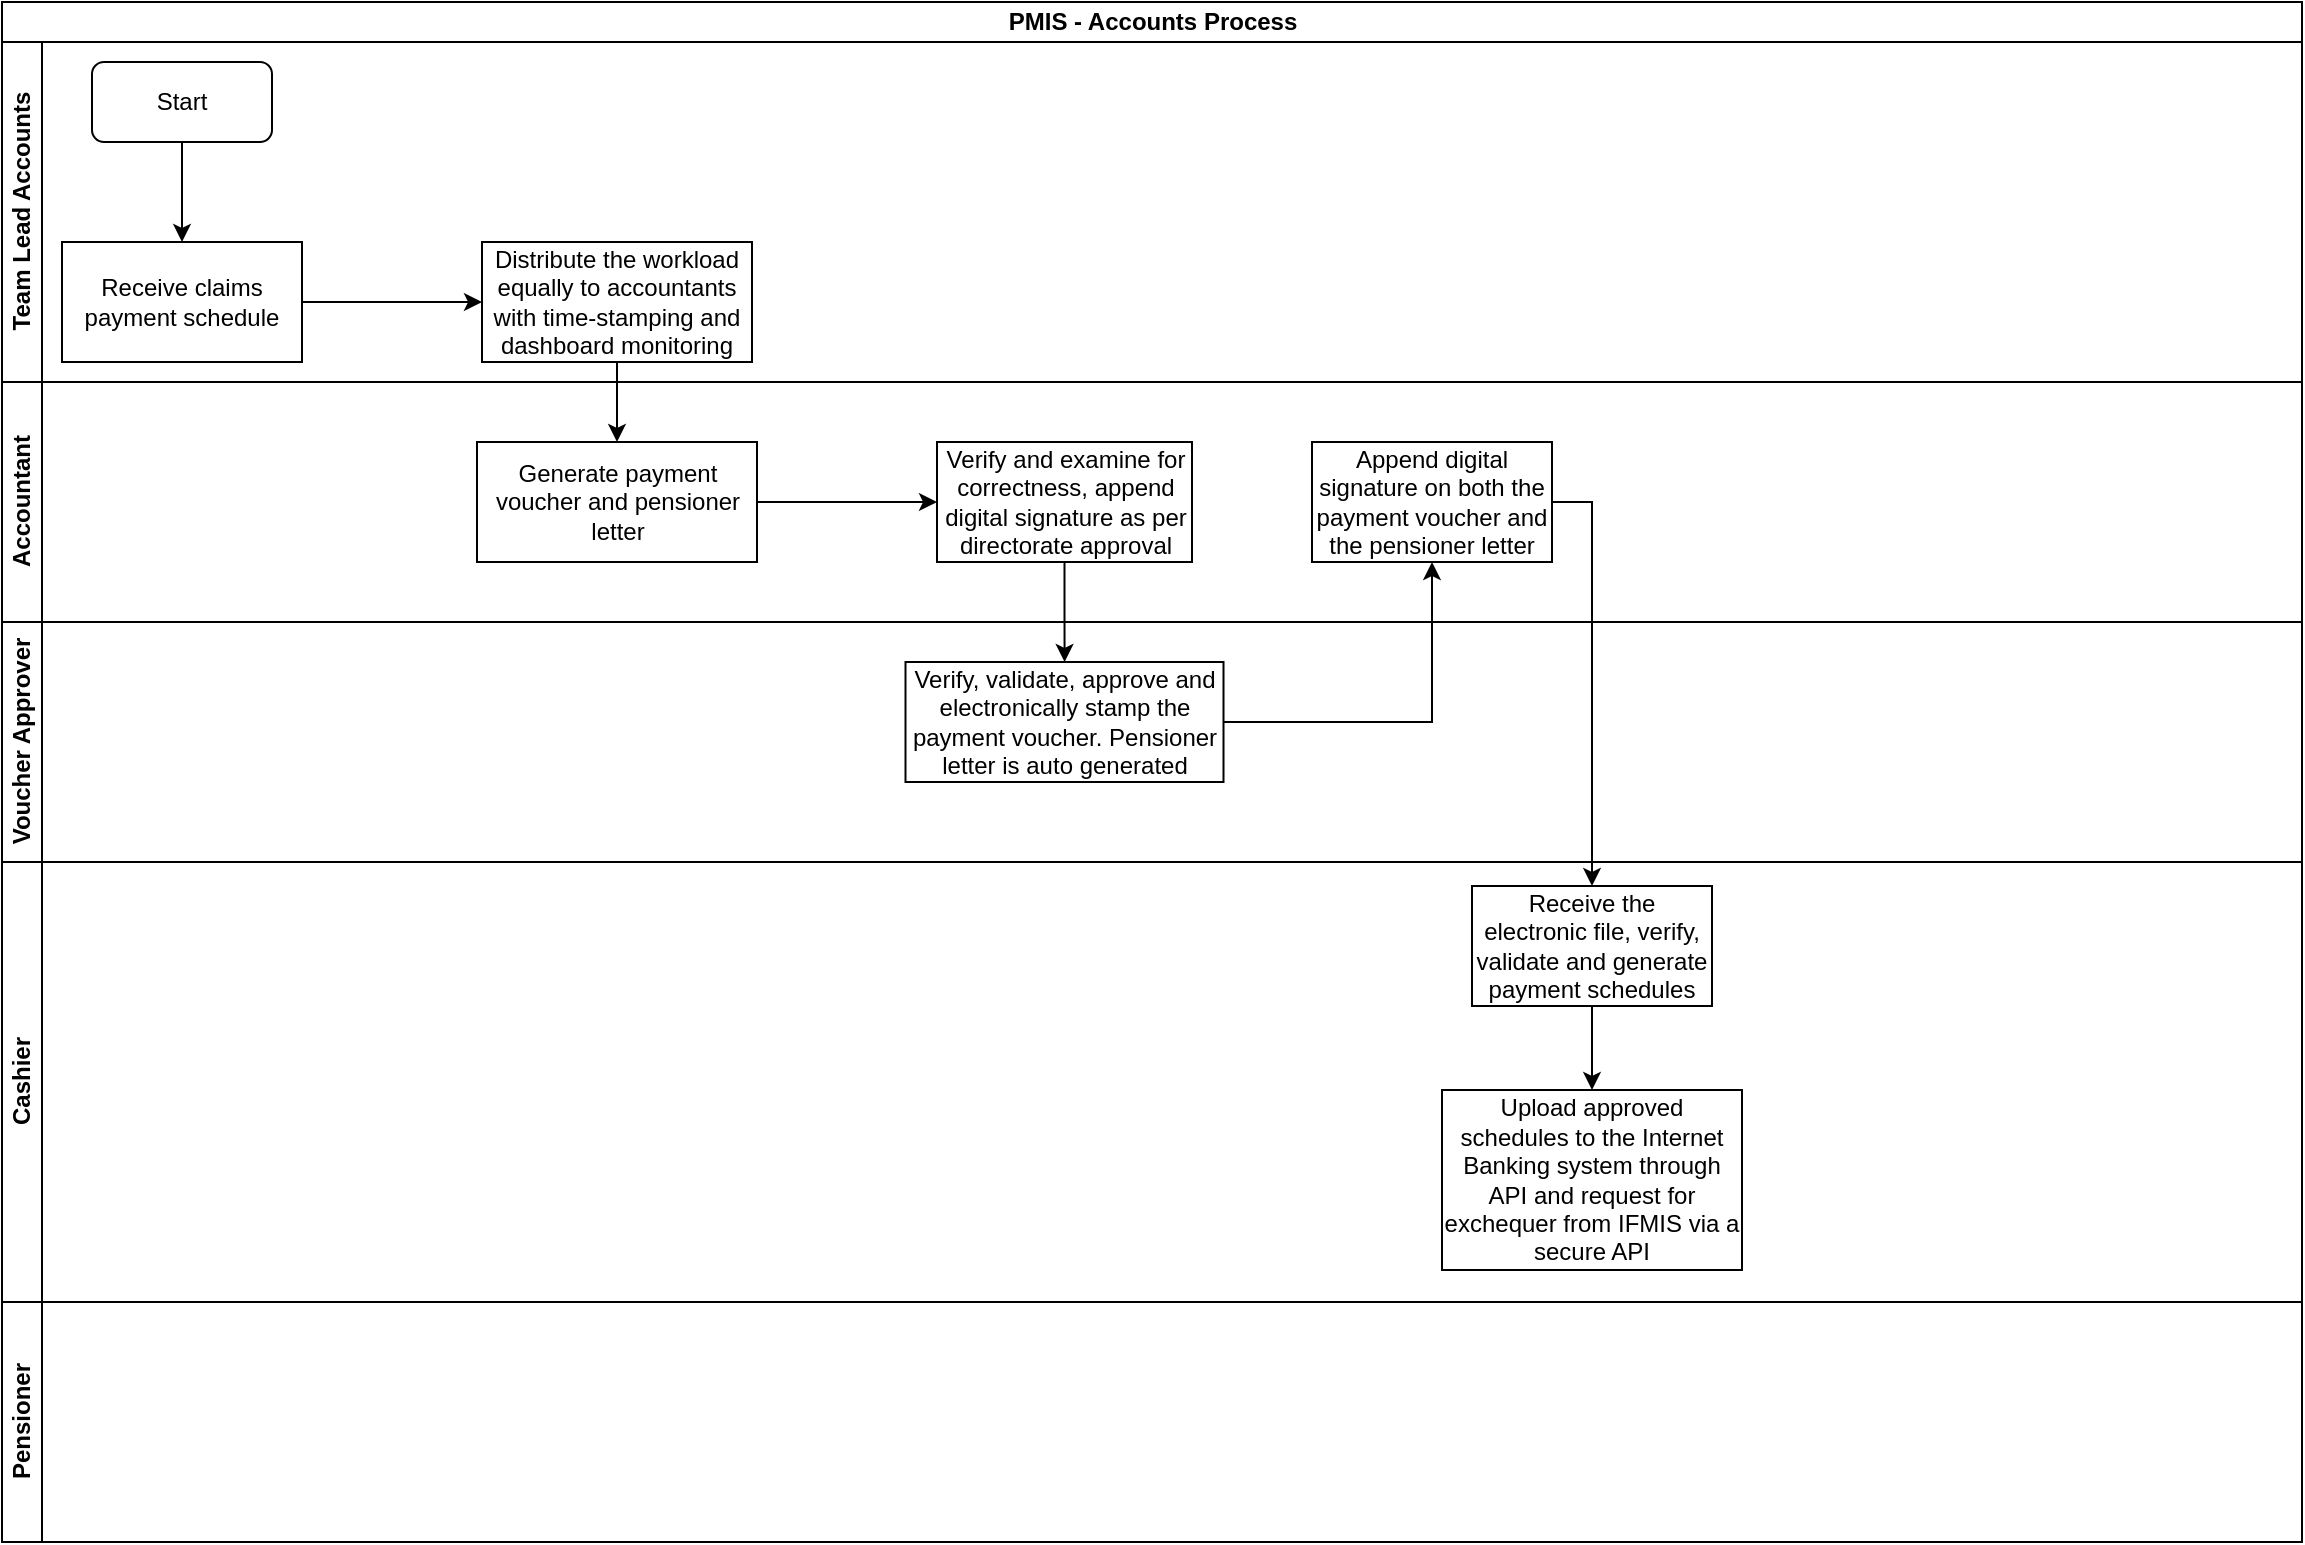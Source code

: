 <mxfile version="13.9.1" type="github">
  <diagram id="AS_vAL803tgbhomy-etc" name="Page-1">
    <mxGraphModel dx="1038" dy="547" grid="1" gridSize="10" guides="1" tooltips="1" connect="1" arrows="1" fold="1" page="1" pageScale="1" pageWidth="1169" pageHeight="827" math="0" shadow="0">
      <root>
        <mxCell id="0" />
        <mxCell id="1" parent="0" />
        <mxCell id="bzjPsa7Bnyj8pUQ7Ct00-1" value="PMIS - Accounts Process" style="swimlane;html=1;childLayout=stackLayout;resizeParent=1;resizeParentMax=0;horizontal=1;startSize=20;horizontalStack=0;" vertex="1" parent="1">
          <mxGeometry y="10" width="1150" height="770" as="geometry" />
        </mxCell>
        <mxCell id="bzjPsa7Bnyj8pUQ7Ct00-20" value="" style="edgeStyle=orthogonalEdgeStyle;rounded=0;orthogonalLoop=1;jettySize=auto;html=1;" edge="1" parent="bzjPsa7Bnyj8pUQ7Ct00-1" source="bzjPsa7Bnyj8pUQ7Ct00-17" target="bzjPsa7Bnyj8pUQ7Ct00-19">
          <mxGeometry relative="1" as="geometry" />
        </mxCell>
        <mxCell id="bzjPsa7Bnyj8pUQ7Ct00-22" value="" style="edgeStyle=orthogonalEdgeStyle;rounded=0;orthogonalLoop=1;jettySize=auto;html=1;entryX=0.5;entryY=0;entryDx=0;entryDy=0;" edge="1" parent="bzjPsa7Bnyj8pUQ7Ct00-1" source="bzjPsa7Bnyj8pUQ7Ct00-19" target="bzjPsa7Bnyj8pUQ7Ct00-21">
          <mxGeometry relative="1" as="geometry">
            <Array as="points">
              <mxPoint x="795" y="250" />
            </Array>
          </mxGeometry>
        </mxCell>
        <mxCell id="bzjPsa7Bnyj8pUQ7Ct00-2" value="Team Lead Accounts" style="swimlane;html=1;startSize=20;horizontal=0;" vertex="1" parent="bzjPsa7Bnyj8pUQ7Ct00-1">
          <mxGeometry y="20" width="1150" height="170" as="geometry" />
        </mxCell>
        <mxCell id="bzjPsa7Bnyj8pUQ7Ct00-7" value="Start" style="rounded=1;whiteSpace=wrap;html=1;" vertex="1" parent="bzjPsa7Bnyj8pUQ7Ct00-2">
          <mxGeometry x="45" y="10" width="90" height="40" as="geometry" />
        </mxCell>
        <mxCell id="bzjPsa7Bnyj8pUQ7Ct00-8" value="Receive claims payment schedule" style="rounded=0;whiteSpace=wrap;html=1;" vertex="1" parent="bzjPsa7Bnyj8pUQ7Ct00-2">
          <mxGeometry x="30" y="100" width="120" height="60" as="geometry" />
        </mxCell>
        <mxCell id="bzjPsa7Bnyj8pUQ7Ct00-10" value="" style="edgeStyle=orthogonalEdgeStyle;rounded=0;orthogonalLoop=1;jettySize=auto;html=1;entryX=0.5;entryY=0;entryDx=0;entryDy=0;" edge="1" parent="bzjPsa7Bnyj8pUQ7Ct00-2" source="bzjPsa7Bnyj8pUQ7Ct00-7" target="bzjPsa7Bnyj8pUQ7Ct00-8">
          <mxGeometry relative="1" as="geometry">
            <mxPoint x="90" y="120" as="targetPoint" />
          </mxGeometry>
        </mxCell>
        <mxCell id="bzjPsa7Bnyj8pUQ7Ct00-3" value="Accountant" style="swimlane;html=1;startSize=20;horizontal=0;" vertex="1" parent="bzjPsa7Bnyj8pUQ7Ct00-1">
          <mxGeometry y="190" width="1150" height="120" as="geometry" />
        </mxCell>
        <mxCell id="bzjPsa7Bnyj8pUQ7Ct00-13" value="Generate payment voucher and pensioner letter" style="whiteSpace=wrap;html=1;rounded=0;" vertex="1" parent="bzjPsa7Bnyj8pUQ7Ct00-3">
          <mxGeometry x="237.5" y="30" width="140" height="60" as="geometry" />
        </mxCell>
        <mxCell id="bzjPsa7Bnyj8pUQ7Ct00-19" value="Append digital signature on both the payment voucher and the pensioner letter" style="whiteSpace=wrap;html=1;rounded=0;" vertex="1" parent="bzjPsa7Bnyj8pUQ7Ct00-3">
          <mxGeometry x="655" y="30" width="120" height="60" as="geometry" />
        </mxCell>
        <mxCell id="bzjPsa7Bnyj8pUQ7Ct00-4" value="Voucher Approver" style="swimlane;html=1;startSize=20;horizontal=0;" vertex="1" parent="bzjPsa7Bnyj8pUQ7Ct00-1">
          <mxGeometry y="310" width="1150" height="120" as="geometry" />
        </mxCell>
        <mxCell id="bzjPsa7Bnyj8pUQ7Ct00-17" value="Verify, validate, approve and electronically stamp the payment voucher. Pensioner letter is auto generated" style="whiteSpace=wrap;html=1;rounded=0;" vertex="1" parent="bzjPsa7Bnyj8pUQ7Ct00-4">
          <mxGeometry x="451.75" y="20" width="159" height="60" as="geometry" />
        </mxCell>
        <mxCell id="bzjPsa7Bnyj8pUQ7Ct00-5" value="Cashier" style="swimlane;html=1;startSize=20;horizontal=0;" vertex="1" parent="bzjPsa7Bnyj8pUQ7Ct00-1">
          <mxGeometry y="430" width="1150" height="220" as="geometry" />
        </mxCell>
        <mxCell id="bzjPsa7Bnyj8pUQ7Ct00-21" value="Receive the electronic file, verify, validate and generate payment schedules" style="whiteSpace=wrap;html=1;rounded=0;" vertex="1" parent="bzjPsa7Bnyj8pUQ7Ct00-5">
          <mxGeometry x="735" y="12" width="120" height="60" as="geometry" />
        </mxCell>
        <mxCell id="bzjPsa7Bnyj8pUQ7Ct00-23" value="Upload approved schedules to the Internet Banking system through API and request for exchequer from IFMIS via a secure API" style="whiteSpace=wrap;html=1;rounded=0;" vertex="1" parent="bzjPsa7Bnyj8pUQ7Ct00-5">
          <mxGeometry x="720" y="114" width="150" height="90" as="geometry" />
        </mxCell>
        <mxCell id="bzjPsa7Bnyj8pUQ7Ct00-24" value="" style="edgeStyle=orthogonalEdgeStyle;rounded=0;orthogonalLoop=1;jettySize=auto;html=1;" edge="1" parent="bzjPsa7Bnyj8pUQ7Ct00-5" source="bzjPsa7Bnyj8pUQ7Ct00-21" target="bzjPsa7Bnyj8pUQ7Ct00-23">
          <mxGeometry relative="1" as="geometry" />
        </mxCell>
        <mxCell id="bzjPsa7Bnyj8pUQ7Ct00-6" value="Pensioner" style="swimlane;html=1;startSize=20;horizontal=0;" vertex="1" parent="bzjPsa7Bnyj8pUQ7Ct00-1">
          <mxGeometry y="650" width="1150" height="120" as="geometry" />
        </mxCell>
        <mxCell id="bzjPsa7Bnyj8pUQ7Ct00-14" value="" style="edgeStyle=orthogonalEdgeStyle;rounded=0;orthogonalLoop=1;jettySize=auto;html=1;" edge="1" parent="1" source="bzjPsa7Bnyj8pUQ7Ct00-11" target="bzjPsa7Bnyj8pUQ7Ct00-13">
          <mxGeometry relative="1" as="geometry" />
        </mxCell>
        <mxCell id="bzjPsa7Bnyj8pUQ7Ct00-11" value="Distribute the workload equally to accountants with time-stamping and dashboard monitoring" style="whiteSpace=wrap;html=1;rounded=0;" vertex="1" parent="1">
          <mxGeometry x="240" y="130" width="135" height="60" as="geometry" />
        </mxCell>
        <mxCell id="bzjPsa7Bnyj8pUQ7Ct00-12" value="" style="edgeStyle=orthogonalEdgeStyle;rounded=0;orthogonalLoop=1;jettySize=auto;html=1;" edge="1" parent="1" source="bzjPsa7Bnyj8pUQ7Ct00-8" target="bzjPsa7Bnyj8pUQ7Ct00-11">
          <mxGeometry relative="1" as="geometry" />
        </mxCell>
        <mxCell id="bzjPsa7Bnyj8pUQ7Ct00-18" value="" style="edgeStyle=orthogonalEdgeStyle;rounded=0;orthogonalLoop=1;jettySize=auto;html=1;" edge="1" parent="1" source="bzjPsa7Bnyj8pUQ7Ct00-15" target="bzjPsa7Bnyj8pUQ7Ct00-17">
          <mxGeometry relative="1" as="geometry" />
        </mxCell>
        <mxCell id="bzjPsa7Bnyj8pUQ7Ct00-15" value="Verify and examine for correctness, append digital signature as per directorate approval" style="whiteSpace=wrap;html=1;rounded=0;" vertex="1" parent="1">
          <mxGeometry x="467.5" y="230" width="127.5" height="60" as="geometry" />
        </mxCell>
        <mxCell id="bzjPsa7Bnyj8pUQ7Ct00-16" value="" style="edgeStyle=orthogonalEdgeStyle;rounded=0;orthogonalLoop=1;jettySize=auto;html=1;" edge="1" parent="1" source="bzjPsa7Bnyj8pUQ7Ct00-13" target="bzjPsa7Bnyj8pUQ7Ct00-15">
          <mxGeometry relative="1" as="geometry" />
        </mxCell>
      </root>
    </mxGraphModel>
  </diagram>
</mxfile>
